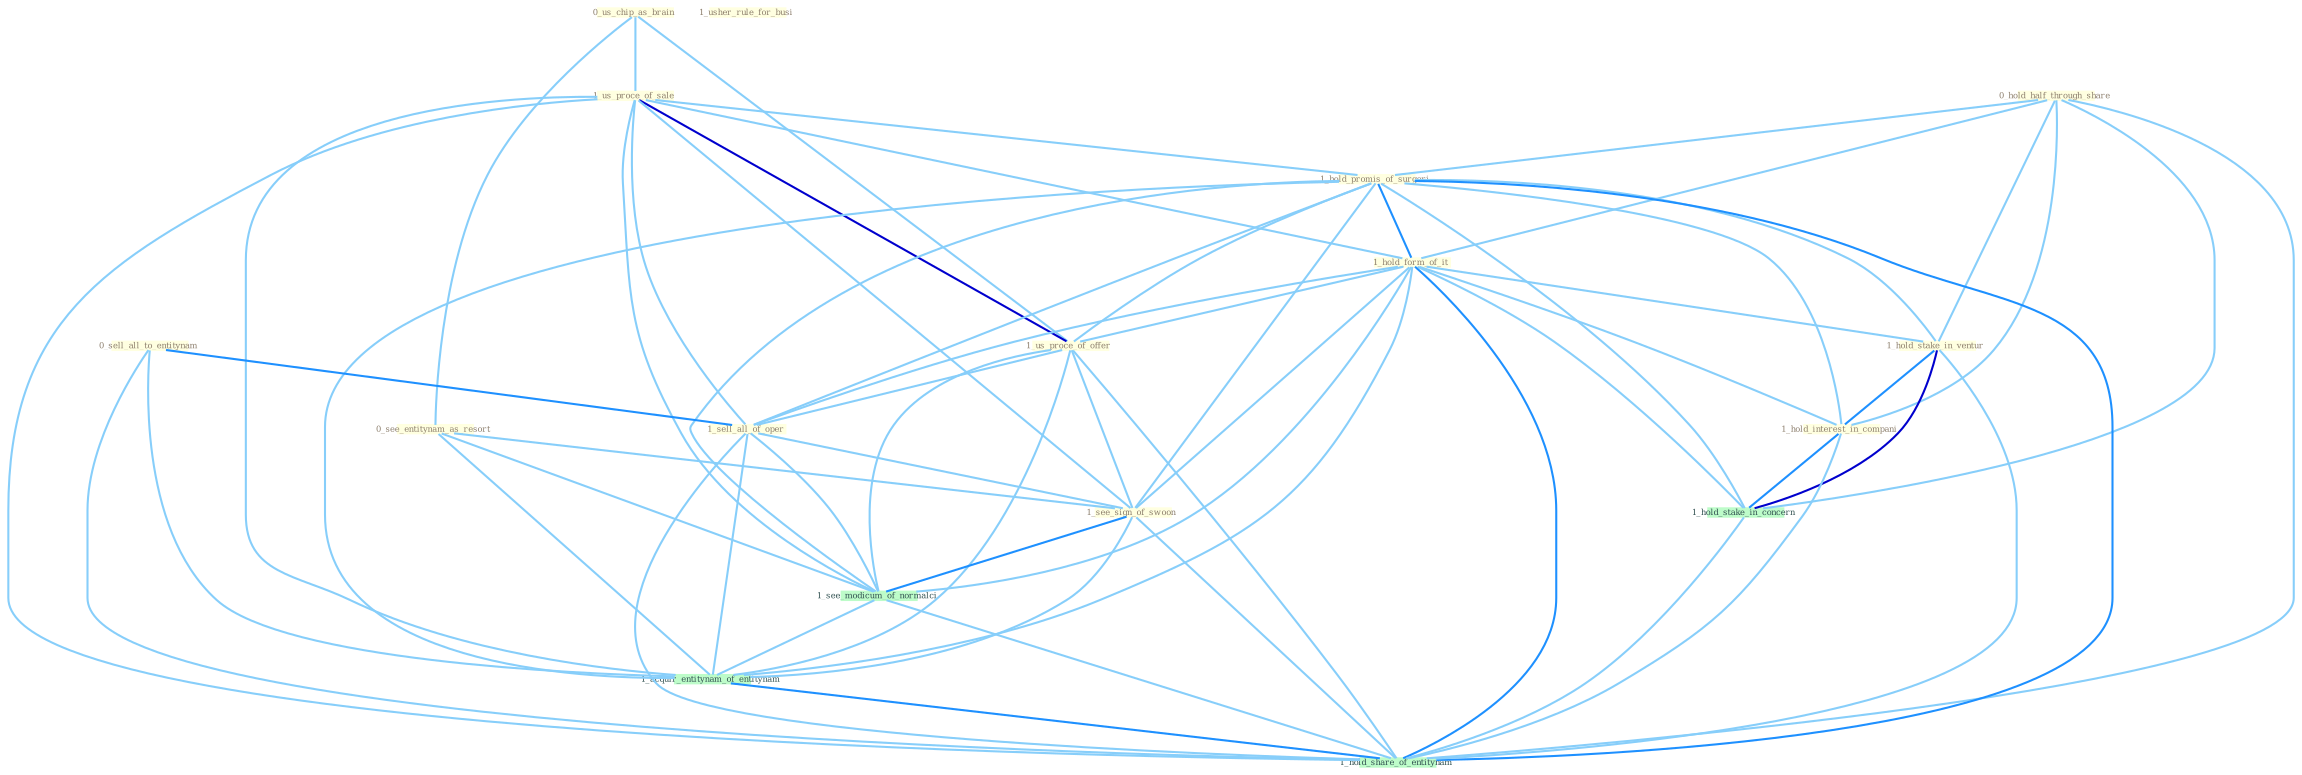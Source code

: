 Graph G{ 
    node
    [shape=polygon,style=filled,width=.5,height=.06,color="#BDFCC9",fixedsize=true,fontsize=4,
    fontcolor="#2f4f4f"];
    {node
    [color="#ffffe0", fontcolor="#8b7d6b"] "0_hold_half_through_share " "0_us_chip_as_brain " "0_see_entitynam_as_resort " "1_usher_rule_for_busi " "1_us_proce_of_sale " "1_hold_promis_of_surgeri " "1_hold_form_of_it " "0_sell_all_to_entitynam " "1_us_proce_of_offer " "1_sell_all_of_oper " "1_hold_stake_in_ventur " "1_see_sign_of_swoon " "1_hold_interest_in_compani "}
{node [color="#fff0f5", fontcolor="#b22222"]}
edge [color="#B0E2FF"];

	"0_hold_half_through_share " -- "1_hold_promis_of_surgeri " [w="1", color="#87cefa" ];
	"0_hold_half_through_share " -- "1_hold_form_of_it " [w="1", color="#87cefa" ];
	"0_hold_half_through_share " -- "1_hold_stake_in_ventur " [w="1", color="#87cefa" ];
	"0_hold_half_through_share " -- "1_hold_interest_in_compani " [w="1", color="#87cefa" ];
	"0_hold_half_through_share " -- "1_hold_stake_in_concern " [w="1", color="#87cefa" ];
	"0_hold_half_through_share " -- "1_hold_share_of_entitynam " [w="1", color="#87cefa" ];
	"0_us_chip_as_brain " -- "0_see_entitynam_as_resort " [w="1", color="#87cefa" ];
	"0_us_chip_as_brain " -- "1_us_proce_of_sale " [w="1", color="#87cefa" ];
	"0_us_chip_as_brain " -- "1_us_proce_of_offer " [w="1", color="#87cefa" ];
	"0_see_entitynam_as_resort " -- "1_see_sign_of_swoon " [w="1", color="#87cefa" ];
	"0_see_entitynam_as_resort " -- "1_see_modicum_of_normalci " [w="1", color="#87cefa" ];
	"0_see_entitynam_as_resort " -- "1_acquir_entitynam_of_entitynam " [w="1", color="#87cefa" ];
	"1_us_proce_of_sale " -- "1_hold_promis_of_surgeri " [w="1", color="#87cefa" ];
	"1_us_proce_of_sale " -- "1_hold_form_of_it " [w="1", color="#87cefa" ];
	"1_us_proce_of_sale " -- "1_us_proce_of_offer " [w="3", color="#0000cd" , len=0.6];
	"1_us_proce_of_sale " -- "1_sell_all_of_oper " [w="1", color="#87cefa" ];
	"1_us_proce_of_sale " -- "1_see_sign_of_swoon " [w="1", color="#87cefa" ];
	"1_us_proce_of_sale " -- "1_see_modicum_of_normalci " [w="1", color="#87cefa" ];
	"1_us_proce_of_sale " -- "1_acquir_entitynam_of_entitynam " [w="1", color="#87cefa" ];
	"1_us_proce_of_sale " -- "1_hold_share_of_entitynam " [w="1", color="#87cefa" ];
	"1_hold_promis_of_surgeri " -- "1_hold_form_of_it " [w="2", color="#1e90ff" , len=0.8];
	"1_hold_promis_of_surgeri " -- "1_us_proce_of_offer " [w="1", color="#87cefa" ];
	"1_hold_promis_of_surgeri " -- "1_sell_all_of_oper " [w="1", color="#87cefa" ];
	"1_hold_promis_of_surgeri " -- "1_hold_stake_in_ventur " [w="1", color="#87cefa" ];
	"1_hold_promis_of_surgeri " -- "1_see_sign_of_swoon " [w="1", color="#87cefa" ];
	"1_hold_promis_of_surgeri " -- "1_hold_interest_in_compani " [w="1", color="#87cefa" ];
	"1_hold_promis_of_surgeri " -- "1_hold_stake_in_concern " [w="1", color="#87cefa" ];
	"1_hold_promis_of_surgeri " -- "1_see_modicum_of_normalci " [w="1", color="#87cefa" ];
	"1_hold_promis_of_surgeri " -- "1_acquir_entitynam_of_entitynam " [w="1", color="#87cefa" ];
	"1_hold_promis_of_surgeri " -- "1_hold_share_of_entitynam " [w="2", color="#1e90ff" , len=0.8];
	"1_hold_form_of_it " -- "1_us_proce_of_offer " [w="1", color="#87cefa" ];
	"1_hold_form_of_it " -- "1_sell_all_of_oper " [w="1", color="#87cefa" ];
	"1_hold_form_of_it " -- "1_hold_stake_in_ventur " [w="1", color="#87cefa" ];
	"1_hold_form_of_it " -- "1_see_sign_of_swoon " [w="1", color="#87cefa" ];
	"1_hold_form_of_it " -- "1_hold_interest_in_compani " [w="1", color="#87cefa" ];
	"1_hold_form_of_it " -- "1_hold_stake_in_concern " [w="1", color="#87cefa" ];
	"1_hold_form_of_it " -- "1_see_modicum_of_normalci " [w="1", color="#87cefa" ];
	"1_hold_form_of_it " -- "1_acquir_entitynam_of_entitynam " [w="1", color="#87cefa" ];
	"1_hold_form_of_it " -- "1_hold_share_of_entitynam " [w="2", color="#1e90ff" , len=0.8];
	"0_sell_all_to_entitynam " -- "1_sell_all_of_oper " [w="2", color="#1e90ff" , len=0.8];
	"0_sell_all_to_entitynam " -- "1_acquir_entitynam_of_entitynam " [w="1", color="#87cefa" ];
	"0_sell_all_to_entitynam " -- "1_hold_share_of_entitynam " [w="1", color="#87cefa" ];
	"1_us_proce_of_offer " -- "1_sell_all_of_oper " [w="1", color="#87cefa" ];
	"1_us_proce_of_offer " -- "1_see_sign_of_swoon " [w="1", color="#87cefa" ];
	"1_us_proce_of_offer " -- "1_see_modicum_of_normalci " [w="1", color="#87cefa" ];
	"1_us_proce_of_offer " -- "1_acquir_entitynam_of_entitynam " [w="1", color="#87cefa" ];
	"1_us_proce_of_offer " -- "1_hold_share_of_entitynam " [w="1", color="#87cefa" ];
	"1_sell_all_of_oper " -- "1_see_sign_of_swoon " [w="1", color="#87cefa" ];
	"1_sell_all_of_oper " -- "1_see_modicum_of_normalci " [w="1", color="#87cefa" ];
	"1_sell_all_of_oper " -- "1_acquir_entitynam_of_entitynam " [w="1", color="#87cefa" ];
	"1_sell_all_of_oper " -- "1_hold_share_of_entitynam " [w="1", color="#87cefa" ];
	"1_hold_stake_in_ventur " -- "1_hold_interest_in_compani " [w="2", color="#1e90ff" , len=0.8];
	"1_hold_stake_in_ventur " -- "1_hold_stake_in_concern " [w="3", color="#0000cd" , len=0.6];
	"1_hold_stake_in_ventur " -- "1_hold_share_of_entitynam " [w="1", color="#87cefa" ];
	"1_see_sign_of_swoon " -- "1_see_modicum_of_normalci " [w="2", color="#1e90ff" , len=0.8];
	"1_see_sign_of_swoon " -- "1_acquir_entitynam_of_entitynam " [w="1", color="#87cefa" ];
	"1_see_sign_of_swoon " -- "1_hold_share_of_entitynam " [w="1", color="#87cefa" ];
	"1_hold_interest_in_compani " -- "1_hold_stake_in_concern " [w="2", color="#1e90ff" , len=0.8];
	"1_hold_interest_in_compani " -- "1_hold_share_of_entitynam " [w="1", color="#87cefa" ];
	"1_hold_stake_in_concern " -- "1_hold_share_of_entitynam " [w="1", color="#87cefa" ];
	"1_see_modicum_of_normalci " -- "1_acquir_entitynam_of_entitynam " [w="1", color="#87cefa" ];
	"1_see_modicum_of_normalci " -- "1_hold_share_of_entitynam " [w="1", color="#87cefa" ];
	"1_acquir_entitynam_of_entitynam " -- "1_hold_share_of_entitynam " [w="2", color="#1e90ff" , len=0.8];
}
